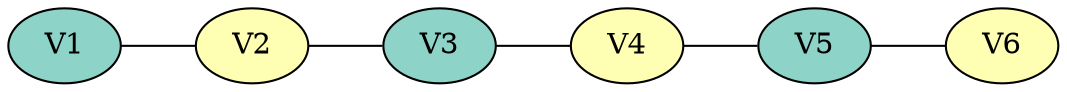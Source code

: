 graph colored {
node [style=filled colorscheme="set312"];
rankdir=RL;
V2--V1;
V3--V2;
V4--V3;
V5--V4;
V6--V5;
V1[fillcolor="1"];
V2[fillcolor="2"];
V3[fillcolor="1"];
V4[fillcolor="2"];
V5[fillcolor="1"];
V6[fillcolor="2"];
}